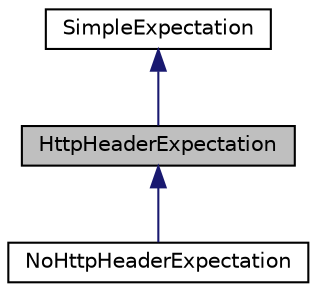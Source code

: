 digraph "HttpHeaderExpectation"
{
  edge [fontname="Helvetica",fontsize="10",labelfontname="Helvetica",labelfontsize="10"];
  node [fontname="Helvetica",fontsize="10",shape=record];
  Node1 [label="HttpHeaderExpectation",height=0.2,width=0.4,color="black", fillcolor="grey75", style="filled" fontcolor="black"];
  Node2 -> Node1 [dir="back",color="midnightblue",fontsize="10",style="solid",fontname="Helvetica"];
  Node2 [label="SimpleExpectation",height=0.2,width=0.4,color="black", fillcolor="white", style="filled",URL="$class_simple_expectation.html"];
  Node1 -> Node3 [dir="back",color="midnightblue",fontsize="10",style="solid",fontname="Helvetica"];
  Node3 [label="NoHttpHeaderExpectation",height=0.2,width=0.4,color="black", fillcolor="white", style="filled",URL="$class_no_http_header_expectation.html"];
}
